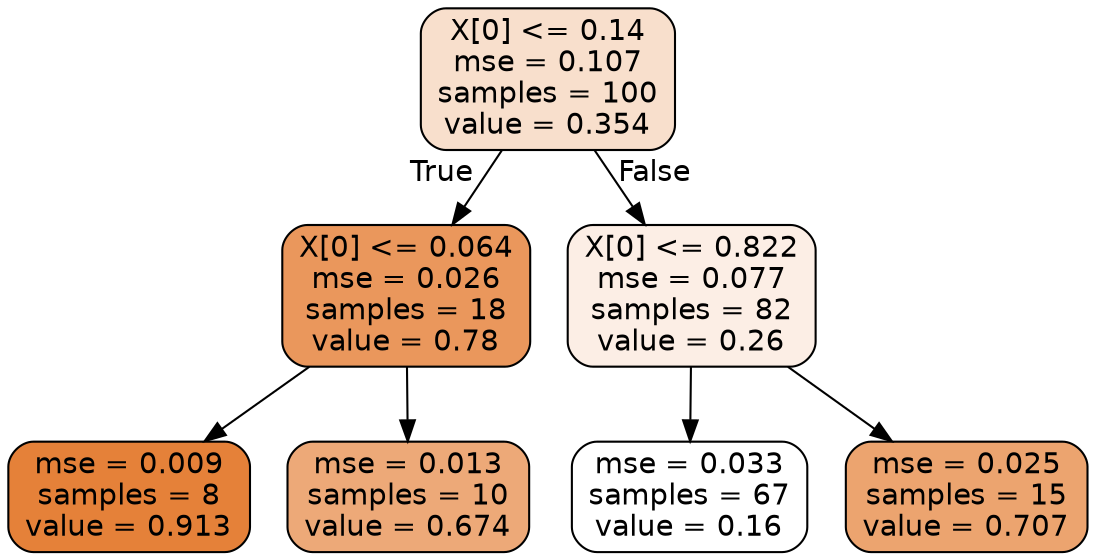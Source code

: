 digraph Tree {
node [shape=box, style="filled, rounded", color="black", fontname=helvetica] ;
edge [fontname=helvetica] ;
0 [label="X[0] <= 0.14\nmse = 0.107\nsamples = 100\nvalue = 0.354", fillcolor="#f8dfcc"] ;
1 [label="X[0] <= 0.064\nmse = 0.026\nsamples = 18\nvalue = 0.78", fillcolor="#ea975c"] ;
0 -> 1 [labeldistance=2.5, labelangle=45, headlabel="True"] ;
2 [label="mse = 0.009\nsamples = 8\nvalue = 0.913", fillcolor="#e58139"] ;
1 -> 2 ;
3 [label="mse = 0.013\nsamples = 10\nvalue = 0.674", fillcolor="#eda978"] ;
1 -> 3 ;
4 [label="X[0] <= 0.822\nmse = 0.077\nsamples = 82\nvalue = 0.26", fillcolor="#fceee5"] ;
0 -> 4 [labeldistance=2.5, labelangle=-45, headlabel="False"] ;
5 [label="mse = 0.033\nsamples = 67\nvalue = 0.16", fillcolor="#ffffff"] ;
4 -> 5 ;
6 [label="mse = 0.025\nsamples = 15\nvalue = 0.707", fillcolor="#eca46f"] ;
4 -> 6 ;
}